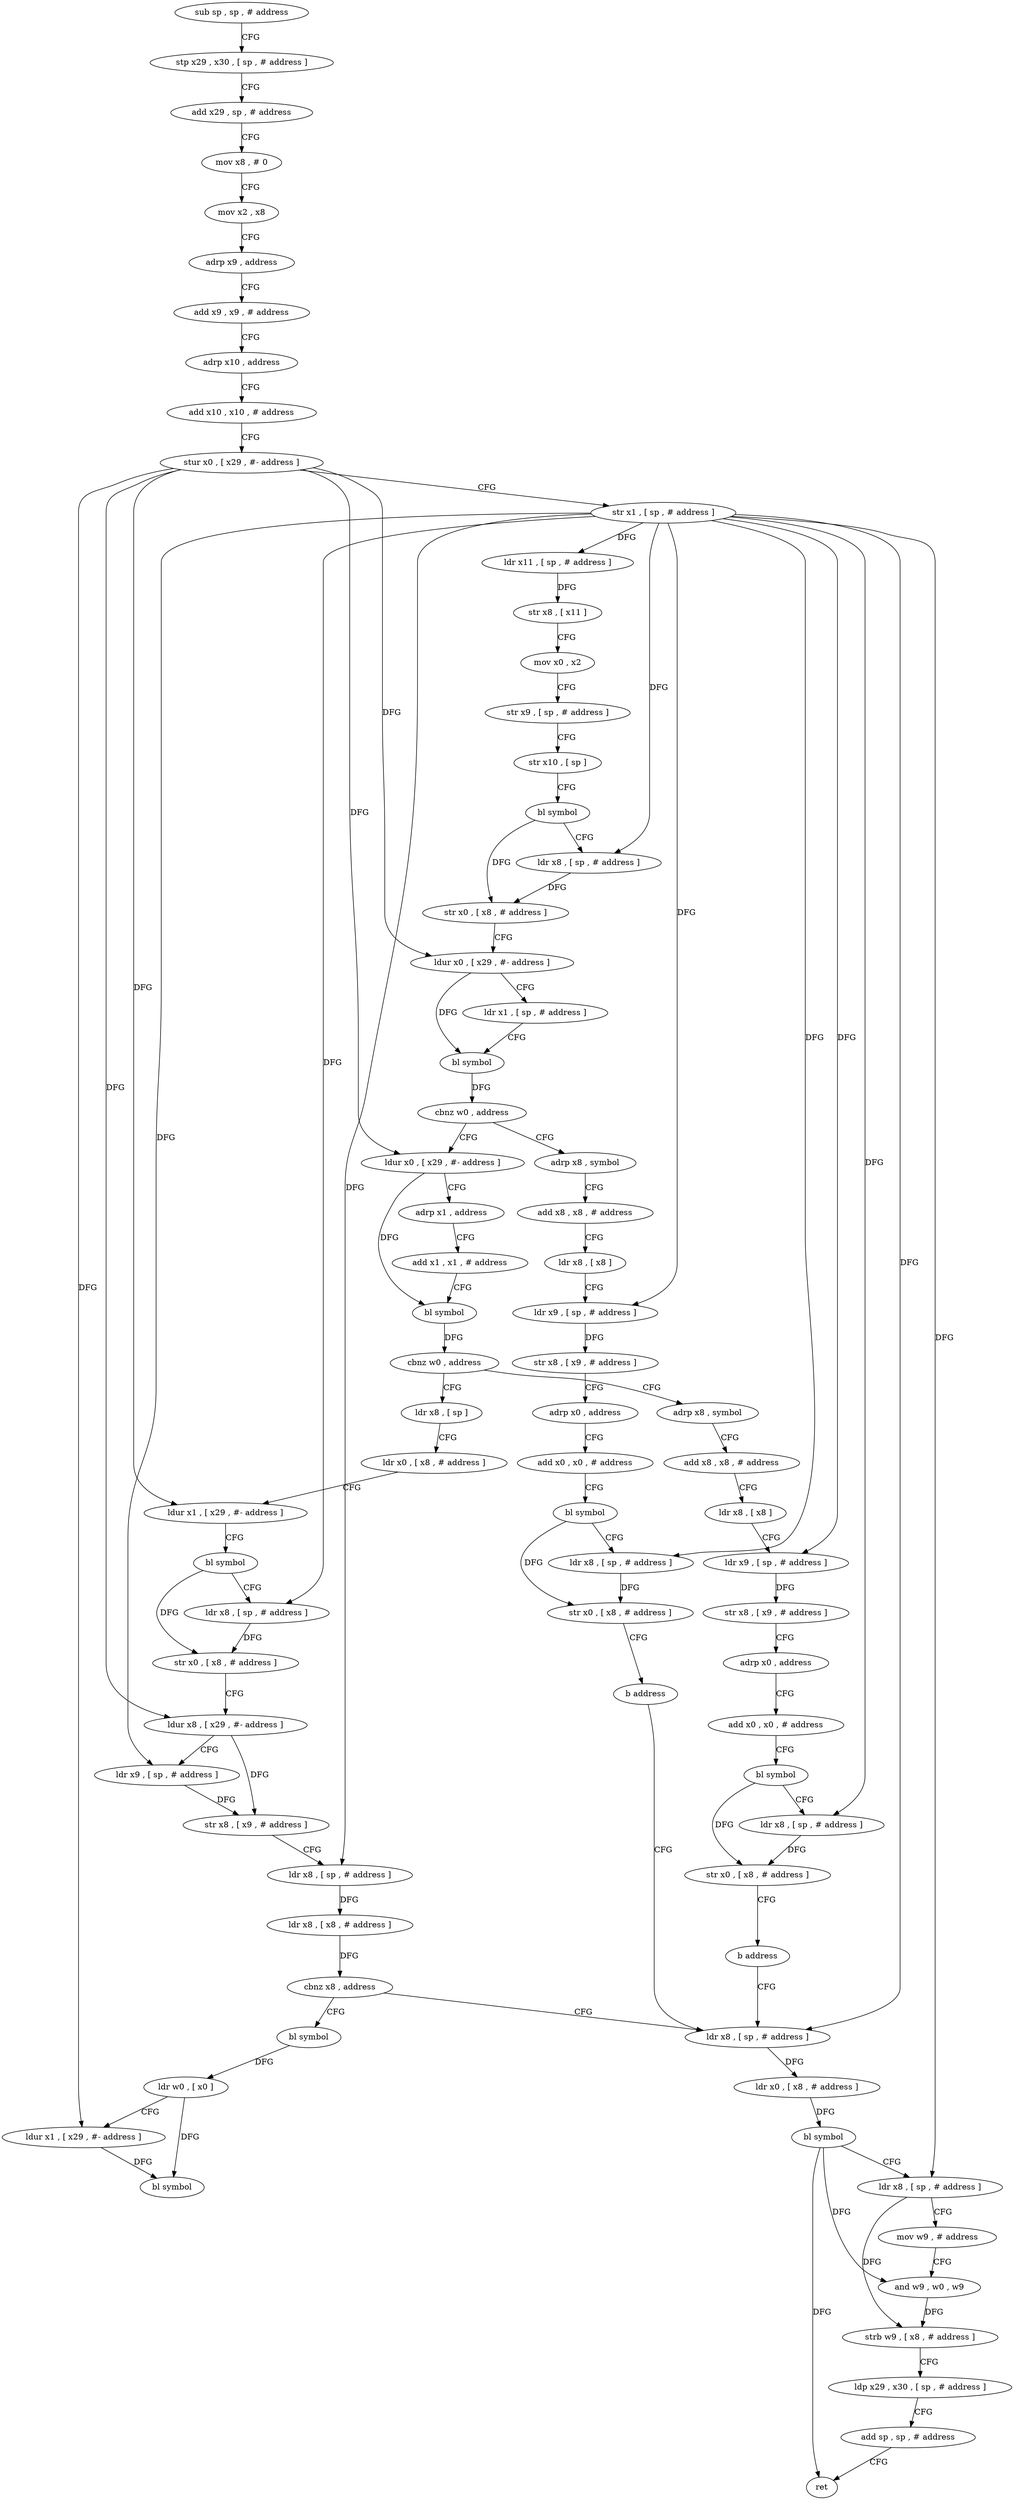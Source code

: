 digraph "func" {
"4288364" [label = "sub sp , sp , # address" ]
"4288368" [label = "stp x29 , x30 , [ sp , # address ]" ]
"4288372" [label = "add x29 , sp , # address" ]
"4288376" [label = "mov x8 , # 0" ]
"4288380" [label = "mov x2 , x8" ]
"4288384" [label = "adrp x9 , address" ]
"4288388" [label = "add x9 , x9 , # address" ]
"4288392" [label = "adrp x10 , address" ]
"4288396" [label = "add x10 , x10 , # address" ]
"4288400" [label = "stur x0 , [ x29 , #- address ]" ]
"4288404" [label = "str x1 , [ sp , # address ]" ]
"4288408" [label = "ldr x11 , [ sp , # address ]" ]
"4288412" [label = "str x8 , [ x11 ]" ]
"4288416" [label = "mov x0 , x2" ]
"4288420" [label = "str x9 , [ sp , # address ]" ]
"4288424" [label = "str x10 , [ sp ]" ]
"4288428" [label = "bl symbol" ]
"4288432" [label = "ldr x8 , [ sp , # address ]" ]
"4288436" [label = "str x0 , [ x8 , # address ]" ]
"4288440" [label = "ldur x0 , [ x29 , #- address ]" ]
"4288444" [label = "ldr x1 , [ sp , # address ]" ]
"4288448" [label = "bl symbol" ]
"4288452" [label = "cbnz w0 , address" ]
"4288500" [label = "ldur x0 , [ x29 , #- address ]" ]
"4288456" [label = "adrp x8 , symbol" ]
"4288504" [label = "adrp x1 , address" ]
"4288508" [label = "add x1 , x1 , # address" ]
"4288512" [label = "bl symbol" ]
"4288516" [label = "cbnz w0 , address" ]
"4288564" [label = "ldr x8 , [ sp ]" ]
"4288520" [label = "adrp x8 , symbol" ]
"4288460" [label = "add x8 , x8 , # address" ]
"4288464" [label = "ldr x8 , [ x8 ]" ]
"4288468" [label = "ldr x9 , [ sp , # address ]" ]
"4288472" [label = "str x8 , [ x9 , # address ]" ]
"4288476" [label = "adrp x0 , address" ]
"4288480" [label = "add x0 , x0 , # address" ]
"4288484" [label = "bl symbol" ]
"4288488" [label = "ldr x8 , [ sp , # address ]" ]
"4288492" [label = "str x0 , [ x8 , # address ]" ]
"4288496" [label = "b address" ]
"4288628" [label = "ldr x8 , [ sp , # address ]" ]
"4288568" [label = "ldr x0 , [ x8 , # address ]" ]
"4288572" [label = "ldur x1 , [ x29 , #- address ]" ]
"4288576" [label = "bl symbol" ]
"4288580" [label = "ldr x8 , [ sp , # address ]" ]
"4288584" [label = "str x0 , [ x8 , # address ]" ]
"4288588" [label = "ldur x8 , [ x29 , #- address ]" ]
"4288592" [label = "ldr x9 , [ sp , # address ]" ]
"4288596" [label = "str x8 , [ x9 , # address ]" ]
"4288600" [label = "ldr x8 , [ sp , # address ]" ]
"4288604" [label = "ldr x8 , [ x8 , # address ]" ]
"4288608" [label = "cbnz x8 , address" ]
"4288612" [label = "bl symbol" ]
"4288524" [label = "add x8 , x8 , # address" ]
"4288528" [label = "ldr x8 , [ x8 ]" ]
"4288532" [label = "ldr x9 , [ sp , # address ]" ]
"4288536" [label = "str x8 , [ x9 , # address ]" ]
"4288540" [label = "adrp x0 , address" ]
"4288544" [label = "add x0 , x0 , # address" ]
"4288548" [label = "bl symbol" ]
"4288552" [label = "ldr x8 , [ sp , # address ]" ]
"4288556" [label = "str x0 , [ x8 , # address ]" ]
"4288560" [label = "b address" ]
"4288632" [label = "ldr x0 , [ x8 , # address ]" ]
"4288636" [label = "bl symbol" ]
"4288640" [label = "ldr x8 , [ sp , # address ]" ]
"4288644" [label = "mov w9 , # address" ]
"4288648" [label = "and w9 , w0 , w9" ]
"4288652" [label = "strb w9 , [ x8 , # address ]" ]
"4288656" [label = "ldp x29 , x30 , [ sp , # address ]" ]
"4288660" [label = "add sp , sp , # address" ]
"4288664" [label = "ret" ]
"4288616" [label = "ldr w0 , [ x0 ]" ]
"4288620" [label = "ldur x1 , [ x29 , #- address ]" ]
"4288624" [label = "bl symbol" ]
"4288364" -> "4288368" [ label = "CFG" ]
"4288368" -> "4288372" [ label = "CFG" ]
"4288372" -> "4288376" [ label = "CFG" ]
"4288376" -> "4288380" [ label = "CFG" ]
"4288380" -> "4288384" [ label = "CFG" ]
"4288384" -> "4288388" [ label = "CFG" ]
"4288388" -> "4288392" [ label = "CFG" ]
"4288392" -> "4288396" [ label = "CFG" ]
"4288396" -> "4288400" [ label = "CFG" ]
"4288400" -> "4288404" [ label = "CFG" ]
"4288400" -> "4288440" [ label = "DFG" ]
"4288400" -> "4288500" [ label = "DFG" ]
"4288400" -> "4288572" [ label = "DFG" ]
"4288400" -> "4288588" [ label = "DFG" ]
"4288400" -> "4288620" [ label = "DFG" ]
"4288404" -> "4288408" [ label = "DFG" ]
"4288404" -> "4288432" [ label = "DFG" ]
"4288404" -> "4288468" [ label = "DFG" ]
"4288404" -> "4288488" [ label = "DFG" ]
"4288404" -> "4288580" [ label = "DFG" ]
"4288404" -> "4288592" [ label = "DFG" ]
"4288404" -> "4288600" [ label = "DFG" ]
"4288404" -> "4288532" [ label = "DFG" ]
"4288404" -> "4288552" [ label = "DFG" ]
"4288404" -> "4288628" [ label = "DFG" ]
"4288404" -> "4288640" [ label = "DFG" ]
"4288408" -> "4288412" [ label = "DFG" ]
"4288412" -> "4288416" [ label = "CFG" ]
"4288416" -> "4288420" [ label = "CFG" ]
"4288420" -> "4288424" [ label = "CFG" ]
"4288424" -> "4288428" [ label = "CFG" ]
"4288428" -> "4288432" [ label = "CFG" ]
"4288428" -> "4288436" [ label = "DFG" ]
"4288432" -> "4288436" [ label = "DFG" ]
"4288436" -> "4288440" [ label = "CFG" ]
"4288440" -> "4288444" [ label = "CFG" ]
"4288440" -> "4288448" [ label = "DFG" ]
"4288444" -> "4288448" [ label = "CFG" ]
"4288448" -> "4288452" [ label = "DFG" ]
"4288452" -> "4288500" [ label = "CFG" ]
"4288452" -> "4288456" [ label = "CFG" ]
"4288500" -> "4288504" [ label = "CFG" ]
"4288500" -> "4288512" [ label = "DFG" ]
"4288456" -> "4288460" [ label = "CFG" ]
"4288504" -> "4288508" [ label = "CFG" ]
"4288508" -> "4288512" [ label = "CFG" ]
"4288512" -> "4288516" [ label = "DFG" ]
"4288516" -> "4288564" [ label = "CFG" ]
"4288516" -> "4288520" [ label = "CFG" ]
"4288564" -> "4288568" [ label = "CFG" ]
"4288520" -> "4288524" [ label = "CFG" ]
"4288460" -> "4288464" [ label = "CFG" ]
"4288464" -> "4288468" [ label = "CFG" ]
"4288468" -> "4288472" [ label = "DFG" ]
"4288472" -> "4288476" [ label = "CFG" ]
"4288476" -> "4288480" [ label = "CFG" ]
"4288480" -> "4288484" [ label = "CFG" ]
"4288484" -> "4288488" [ label = "CFG" ]
"4288484" -> "4288492" [ label = "DFG" ]
"4288488" -> "4288492" [ label = "DFG" ]
"4288492" -> "4288496" [ label = "CFG" ]
"4288496" -> "4288628" [ label = "CFG" ]
"4288628" -> "4288632" [ label = "DFG" ]
"4288568" -> "4288572" [ label = "CFG" ]
"4288572" -> "4288576" [ label = "CFG" ]
"4288576" -> "4288580" [ label = "CFG" ]
"4288576" -> "4288584" [ label = "DFG" ]
"4288580" -> "4288584" [ label = "DFG" ]
"4288584" -> "4288588" [ label = "CFG" ]
"4288588" -> "4288592" [ label = "CFG" ]
"4288588" -> "4288596" [ label = "DFG" ]
"4288592" -> "4288596" [ label = "DFG" ]
"4288596" -> "4288600" [ label = "CFG" ]
"4288600" -> "4288604" [ label = "DFG" ]
"4288604" -> "4288608" [ label = "DFG" ]
"4288608" -> "4288628" [ label = "CFG" ]
"4288608" -> "4288612" [ label = "CFG" ]
"4288612" -> "4288616" [ label = "DFG" ]
"4288524" -> "4288528" [ label = "CFG" ]
"4288528" -> "4288532" [ label = "CFG" ]
"4288532" -> "4288536" [ label = "DFG" ]
"4288536" -> "4288540" [ label = "CFG" ]
"4288540" -> "4288544" [ label = "CFG" ]
"4288544" -> "4288548" [ label = "CFG" ]
"4288548" -> "4288552" [ label = "CFG" ]
"4288548" -> "4288556" [ label = "DFG" ]
"4288552" -> "4288556" [ label = "DFG" ]
"4288556" -> "4288560" [ label = "CFG" ]
"4288560" -> "4288628" [ label = "CFG" ]
"4288632" -> "4288636" [ label = "DFG" ]
"4288636" -> "4288640" [ label = "CFG" ]
"4288636" -> "4288648" [ label = "DFG" ]
"4288636" -> "4288664" [ label = "DFG" ]
"4288640" -> "4288644" [ label = "CFG" ]
"4288640" -> "4288652" [ label = "DFG" ]
"4288644" -> "4288648" [ label = "CFG" ]
"4288648" -> "4288652" [ label = "DFG" ]
"4288652" -> "4288656" [ label = "CFG" ]
"4288656" -> "4288660" [ label = "CFG" ]
"4288660" -> "4288664" [ label = "CFG" ]
"4288616" -> "4288620" [ label = "CFG" ]
"4288616" -> "4288624" [ label = "DFG" ]
"4288620" -> "4288624" [ label = "DFG" ]
}
